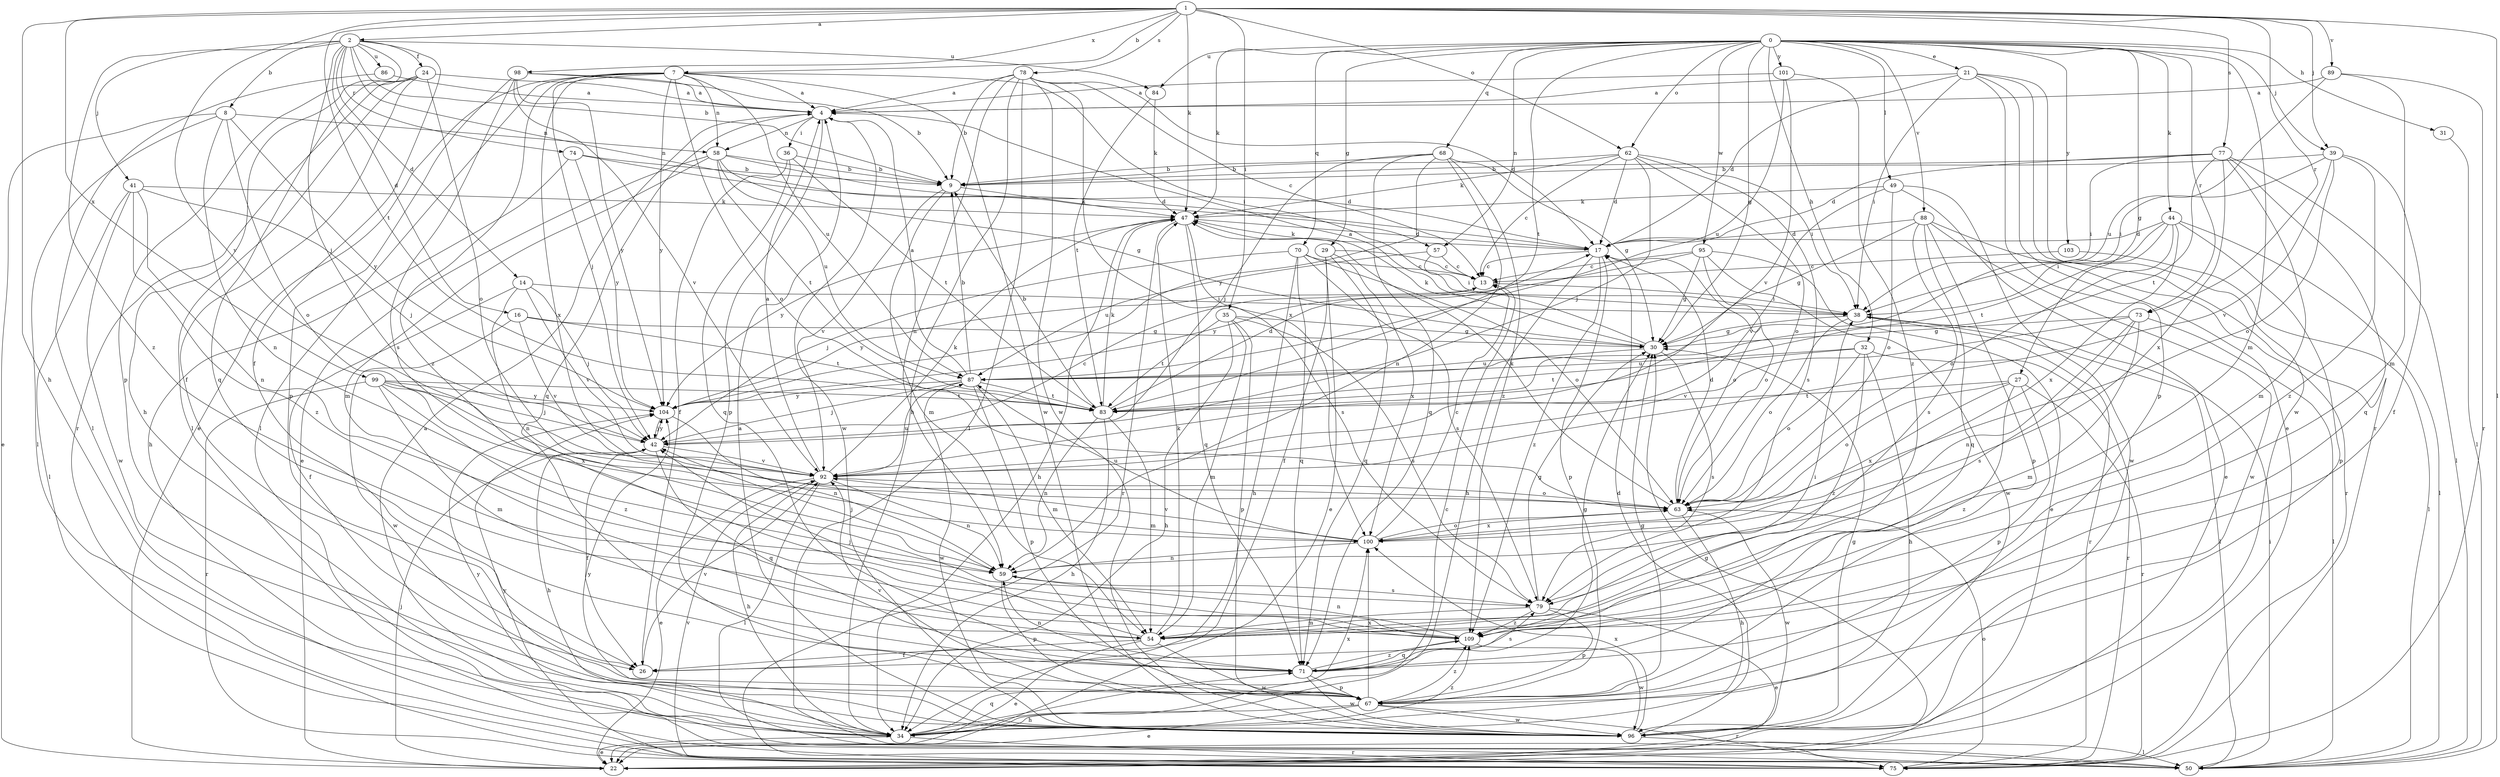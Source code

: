 strict digraph  {
0;
1;
2;
4;
7;
8;
9;
13;
14;
16;
17;
21;
22;
24;
26;
27;
29;
30;
31;
32;
34;
35;
36;
38;
39;
41;
42;
44;
47;
49;
50;
54;
57;
58;
59;
62;
63;
67;
68;
70;
71;
73;
74;
75;
77;
78;
79;
83;
84;
86;
87;
88;
89;
92;
95;
96;
98;
99;
100;
101;
103;
104;
109;
0 -> 21  [label=e];
0 -> 27  [label=g];
0 -> 29  [label=g];
0 -> 30  [label=g];
0 -> 31  [label=h];
0 -> 32  [label=h];
0 -> 39  [label=j];
0 -> 44  [label=k];
0 -> 47  [label=k];
0 -> 49  [label=l];
0 -> 54  [label=m];
0 -> 57  [label=n];
0 -> 62  [label=o];
0 -> 68  [label=q];
0 -> 70  [label=q];
0 -> 73  [label=r];
0 -> 83  [label=t];
0 -> 84  [label=u];
0 -> 88  [label=v];
0 -> 95  [label=w];
0 -> 101  [label=y];
0 -> 103  [label=y];
1 -> 2  [label=a];
1 -> 7  [label=b];
1 -> 34  [label=h];
1 -> 35  [label=i];
1 -> 39  [label=j];
1 -> 47  [label=k];
1 -> 50  [label=l];
1 -> 62  [label=o];
1 -> 73  [label=r];
1 -> 77  [label=s];
1 -> 78  [label=s];
1 -> 83  [label=t];
1 -> 89  [label=v];
1 -> 92  [label=v];
1 -> 98  [label=x];
1 -> 99  [label=x];
2 -> 8  [label=b];
2 -> 9  [label=b];
2 -> 14  [label=d];
2 -> 16  [label=d];
2 -> 24  [label=f];
2 -> 26  [label=f];
2 -> 41  [label=j];
2 -> 42  [label=j];
2 -> 57  [label=n];
2 -> 67  [label=p];
2 -> 74  [label=r];
2 -> 84  [label=u];
2 -> 86  [label=u];
2 -> 109  [label=z];
4 -> 36  [label=i];
4 -> 58  [label=n];
4 -> 67  [label=p];
4 -> 71  [label=q];
4 -> 96  [label=w];
7 -> 4  [label=a];
7 -> 22  [label=e];
7 -> 38  [label=i];
7 -> 42  [label=j];
7 -> 50  [label=l];
7 -> 58  [label=n];
7 -> 63  [label=o];
7 -> 87  [label=u];
7 -> 96  [label=w];
7 -> 100  [label=x];
7 -> 104  [label=y];
7 -> 109  [label=z];
8 -> 22  [label=e];
8 -> 50  [label=l];
8 -> 58  [label=n];
8 -> 59  [label=n];
8 -> 63  [label=o];
8 -> 104  [label=y];
9 -> 47  [label=k];
9 -> 54  [label=m];
9 -> 92  [label=v];
13 -> 38  [label=i];
13 -> 104  [label=y];
14 -> 26  [label=f];
14 -> 38  [label=i];
14 -> 42  [label=j];
14 -> 59  [label=n];
14 -> 92  [label=v];
16 -> 30  [label=g];
16 -> 83  [label=t];
16 -> 92  [label=v];
16 -> 96  [label=w];
17 -> 13  [label=c];
17 -> 34  [label=h];
17 -> 47  [label=k];
17 -> 63  [label=o];
17 -> 67  [label=p];
17 -> 109  [label=z];
21 -> 4  [label=a];
21 -> 17  [label=d];
21 -> 22  [label=e];
21 -> 38  [label=i];
21 -> 67  [label=p];
21 -> 75  [label=r];
21 -> 96  [label=w];
22 -> 30  [label=g];
22 -> 42  [label=j];
24 -> 4  [label=a];
24 -> 26  [label=f];
24 -> 34  [label=h];
24 -> 50  [label=l];
24 -> 63  [label=o];
24 -> 71  [label=q];
24 -> 75  [label=r];
26 -> 92  [label=v];
27 -> 63  [label=o];
27 -> 67  [label=p];
27 -> 75  [label=r];
27 -> 83  [label=t];
27 -> 100  [label=x];
27 -> 109  [label=z];
29 -> 13  [label=c];
29 -> 22  [label=e];
29 -> 26  [label=f];
29 -> 71  [label=q];
29 -> 100  [label=x];
30 -> 4  [label=a];
30 -> 47  [label=k];
30 -> 79  [label=s];
30 -> 87  [label=u];
31 -> 50  [label=l];
32 -> 34  [label=h];
32 -> 63  [label=o];
32 -> 75  [label=r];
32 -> 83  [label=t];
32 -> 87  [label=u];
32 -> 109  [label=z];
34 -> 4  [label=a];
34 -> 13  [label=c];
34 -> 22  [label=e];
34 -> 71  [label=q];
34 -> 75  [label=r];
34 -> 100  [label=x];
34 -> 104  [label=y];
34 -> 109  [label=z];
35 -> 30  [label=g];
35 -> 34  [label=h];
35 -> 54  [label=m];
35 -> 67  [label=p];
35 -> 79  [label=s];
35 -> 83  [label=t];
36 -> 9  [label=b];
36 -> 26  [label=f];
36 -> 71  [label=q];
36 -> 83  [label=t];
38 -> 30  [label=g];
38 -> 50  [label=l];
38 -> 63  [label=o];
38 -> 75  [label=r];
39 -> 9  [label=b];
39 -> 26  [label=f];
39 -> 38  [label=i];
39 -> 63  [label=o];
39 -> 92  [label=v];
39 -> 109  [label=z];
41 -> 42  [label=j];
41 -> 47  [label=k];
41 -> 50  [label=l];
41 -> 59  [label=n];
41 -> 96  [label=w];
41 -> 109  [label=z];
42 -> 13  [label=c];
42 -> 26  [label=f];
42 -> 34  [label=h];
42 -> 71  [label=q];
42 -> 92  [label=v];
42 -> 104  [label=y];
44 -> 17  [label=d];
44 -> 38  [label=i];
44 -> 50  [label=l];
44 -> 63  [label=o];
44 -> 67  [label=p];
44 -> 83  [label=t];
44 -> 100  [label=x];
47 -> 17  [label=d];
47 -> 34  [label=h];
47 -> 71  [label=q];
47 -> 75  [label=r];
47 -> 79  [label=s];
47 -> 104  [label=y];
49 -> 22  [label=e];
49 -> 47  [label=k];
49 -> 63  [label=o];
49 -> 92  [label=v];
49 -> 96  [label=w];
50 -> 38  [label=i];
54 -> 22  [label=e];
54 -> 26  [label=f];
54 -> 38  [label=i];
54 -> 42  [label=j];
54 -> 47  [label=k];
54 -> 96  [label=w];
57 -> 13  [label=c];
57 -> 38  [label=i];
57 -> 87  [label=u];
58 -> 9  [label=b];
58 -> 17  [label=d];
58 -> 22  [label=e];
58 -> 30  [label=g];
58 -> 54  [label=m];
58 -> 83  [label=t];
58 -> 87  [label=u];
59 -> 42  [label=j];
59 -> 67  [label=p];
59 -> 79  [label=s];
62 -> 9  [label=b];
62 -> 13  [label=c];
62 -> 17  [label=d];
62 -> 38  [label=i];
62 -> 42  [label=j];
62 -> 47  [label=k];
62 -> 63  [label=o];
62 -> 79  [label=s];
63 -> 17  [label=d];
63 -> 34  [label=h];
63 -> 47  [label=k];
63 -> 96  [label=w];
63 -> 100  [label=x];
67 -> 22  [label=e];
67 -> 30  [label=g];
67 -> 34  [label=h];
67 -> 75  [label=r];
67 -> 92  [label=v];
67 -> 96  [label=w];
67 -> 100  [label=x];
67 -> 109  [label=z];
68 -> 9  [label=b];
68 -> 30  [label=g];
68 -> 42  [label=j];
68 -> 59  [label=n];
68 -> 71  [label=q];
68 -> 104  [label=y];
68 -> 109  [label=z];
70 -> 13  [label=c];
70 -> 34  [label=h];
70 -> 42  [label=j];
70 -> 63  [label=o];
70 -> 71  [label=q];
70 -> 79  [label=s];
71 -> 30  [label=g];
71 -> 59  [label=n];
71 -> 67  [label=p];
71 -> 79  [label=s];
71 -> 96  [label=w];
71 -> 109  [label=z];
73 -> 30  [label=g];
73 -> 50  [label=l];
73 -> 54  [label=m];
73 -> 59  [label=n];
73 -> 79  [label=s];
73 -> 92  [label=v];
74 -> 9  [label=b];
74 -> 17  [label=d];
74 -> 34  [label=h];
74 -> 104  [label=y];
75 -> 63  [label=o];
75 -> 92  [label=v];
75 -> 104  [label=y];
77 -> 9  [label=b];
77 -> 17  [label=d];
77 -> 38  [label=i];
77 -> 50  [label=l];
77 -> 54  [label=m];
77 -> 71  [label=q];
77 -> 83  [label=t];
77 -> 100  [label=x];
78 -> 4  [label=a];
78 -> 9  [label=b];
78 -> 13  [label=c];
78 -> 17  [label=d];
78 -> 34  [label=h];
78 -> 50  [label=l];
78 -> 59  [label=n];
78 -> 96  [label=w];
78 -> 100  [label=x];
79 -> 22  [label=e];
79 -> 30  [label=g];
79 -> 54  [label=m];
79 -> 67  [label=p];
79 -> 109  [label=z];
83 -> 9  [label=b];
83 -> 17  [label=d];
83 -> 34  [label=h];
83 -> 47  [label=k];
83 -> 54  [label=m];
83 -> 59  [label=n];
84 -> 47  [label=k];
84 -> 83  [label=t];
86 -> 4  [label=a];
86 -> 50  [label=l];
87 -> 4  [label=a];
87 -> 9  [label=b];
87 -> 42  [label=j];
87 -> 54  [label=m];
87 -> 67  [label=p];
87 -> 83  [label=t];
87 -> 96  [label=w];
87 -> 104  [label=y];
88 -> 17  [label=d];
88 -> 30  [label=g];
88 -> 67  [label=p];
88 -> 71  [label=q];
88 -> 75  [label=r];
88 -> 79  [label=s];
88 -> 96  [label=w];
89 -> 4  [label=a];
89 -> 54  [label=m];
89 -> 75  [label=r];
89 -> 87  [label=u];
92 -> 4  [label=a];
92 -> 22  [label=e];
92 -> 34  [label=h];
92 -> 47  [label=k];
92 -> 50  [label=l];
92 -> 59  [label=n];
92 -> 63  [label=o];
92 -> 87  [label=u];
95 -> 13  [label=c];
95 -> 22  [label=e];
95 -> 30  [label=g];
95 -> 63  [label=o];
95 -> 96  [label=w];
95 -> 104  [label=y];
96 -> 4  [label=a];
96 -> 17  [label=d];
96 -> 30  [label=g];
96 -> 50  [label=l];
96 -> 100  [label=x];
96 -> 104  [label=y];
98 -> 4  [label=a];
98 -> 9  [label=b];
98 -> 67  [label=p];
98 -> 79  [label=s];
98 -> 92  [label=v];
98 -> 104  [label=y];
99 -> 42  [label=j];
99 -> 54  [label=m];
99 -> 75  [label=r];
99 -> 83  [label=t];
99 -> 100  [label=x];
99 -> 104  [label=y];
99 -> 109  [label=z];
100 -> 13  [label=c];
100 -> 59  [label=n];
100 -> 63  [label=o];
100 -> 87  [label=u];
100 -> 92  [label=v];
101 -> 4  [label=a];
101 -> 87  [label=u];
101 -> 92  [label=v];
101 -> 109  [label=z];
103 -> 13  [label=c];
103 -> 50  [label=l];
104 -> 42  [label=j];
104 -> 59  [label=n];
109 -> 59  [label=n];
109 -> 71  [label=q];
109 -> 96  [label=w];
}
